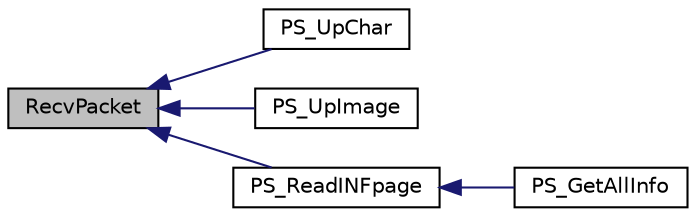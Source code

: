 digraph "RecvPacket"
{
  edge [fontname="Helvetica",fontsize="10",labelfontname="Helvetica",labelfontsize="10"];
  node [fontname="Helvetica",fontsize="10",shape=record];
  rankdir="LR";
  Node1 [label="RecvPacket",height=0.2,width=0.4,color="black", fillcolor="grey75", style="filled", fontcolor="black"];
  Node1 -> Node2 [dir="back",color="midnightblue",fontsize="10",style="solid"];
  Node2 [label="PS_UpChar",height=0.2,width=0.4,color="black", fillcolor="white", style="filled",URL="$as608_8h.html#a5290e687341aa0c1711f71f078525830"];
  Node1 -> Node3 [dir="back",color="midnightblue",fontsize="10",style="solid"];
  Node3 [label="PS_UpImage",height=0.2,width=0.4,color="black", fillcolor="white", style="filled",URL="$as608_8h.html#a530324613d04e0515428f8ff3b6579e6"];
  Node1 -> Node4 [dir="back",color="midnightblue",fontsize="10",style="solid"];
  Node4 [label="PS_ReadINFpage",height=0.2,width=0.4,color="black", fillcolor="white", style="filled",URL="$as608_8h.html#aab33459ef440dbc5c6f29612a47d7315"];
  Node4 -> Node5 [dir="back",color="midnightblue",fontsize="10",style="solid"];
  Node5 [label="PS_GetAllInfo",height=0.2,width=0.4,color="black", fillcolor="white", style="filled",URL="$as608_8h.html#a09284b1462d70fed411138c3080b0f34"];
}
